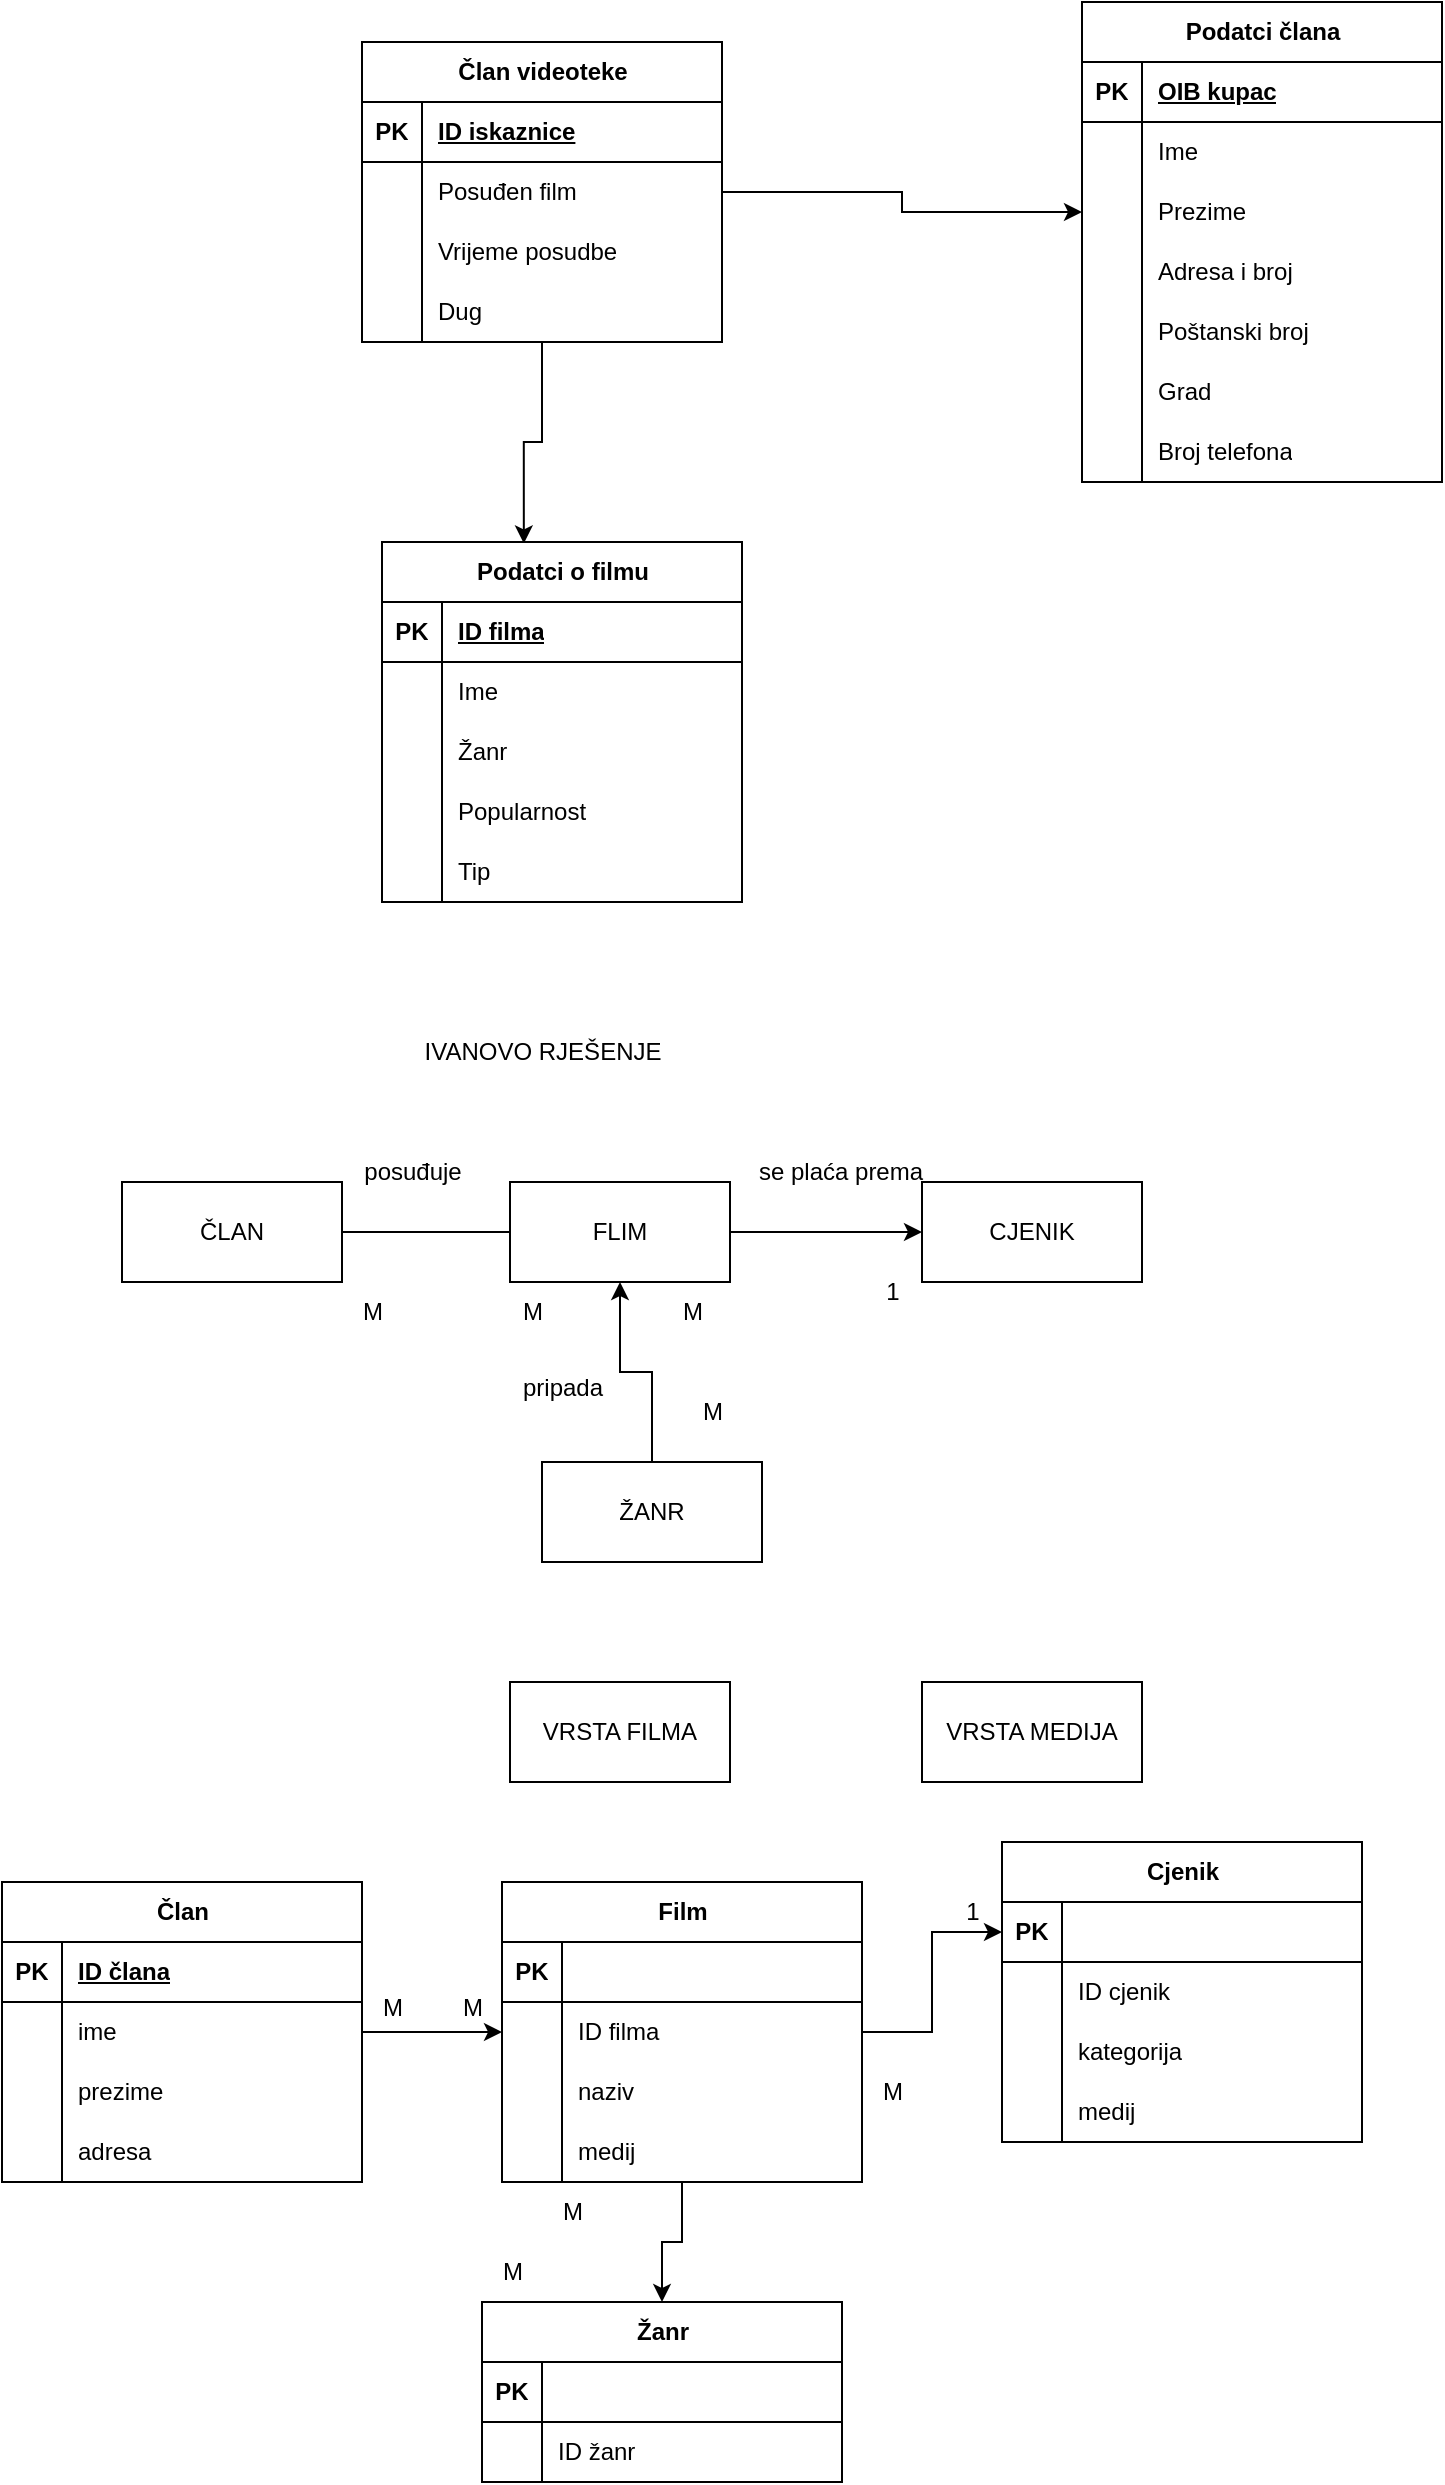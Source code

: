 <mxfile version="21.3.7" type="github">
  <diagram name="Page-1" id="QDUqZOJSPmUuo3ztOlQg">
    <mxGraphModel dx="767" dy="439" grid="1" gridSize="10" guides="1" tooltips="1" connect="1" arrows="1" fold="1" page="1" pageScale="1" pageWidth="827" pageHeight="1169" math="0" shadow="0">
      <root>
        <mxCell id="0" />
        <mxCell id="1" parent="0" />
        <mxCell id="YMkVTFS-3yb3LHmvySso-59" style="edgeStyle=orthogonalEdgeStyle;rounded=0;orthogonalLoop=1;jettySize=auto;html=1;entryX=0.394;entryY=0.004;entryDx=0;entryDy=0;entryPerimeter=0;" edge="1" parent="1" source="YMkVTFS-3yb3LHmvySso-1" target="YMkVTFS-3yb3LHmvySso-37">
          <mxGeometry relative="1" as="geometry" />
        </mxCell>
        <mxCell id="YMkVTFS-3yb3LHmvySso-1" value="Član videoteke" style="shape=table;startSize=30;container=1;collapsible=1;childLayout=tableLayout;fixedRows=1;rowLines=0;fontStyle=1;align=center;resizeLast=1;html=1;" vertex="1" parent="1">
          <mxGeometry x="230" y="50" width="180" height="150" as="geometry" />
        </mxCell>
        <mxCell id="YMkVTFS-3yb3LHmvySso-2" value="" style="shape=tableRow;horizontal=0;startSize=0;swimlaneHead=0;swimlaneBody=0;fillColor=none;collapsible=0;dropTarget=0;points=[[0,0.5],[1,0.5]];portConstraint=eastwest;top=0;left=0;right=0;bottom=1;" vertex="1" parent="YMkVTFS-3yb3LHmvySso-1">
          <mxGeometry y="30" width="180" height="30" as="geometry" />
        </mxCell>
        <mxCell id="YMkVTFS-3yb3LHmvySso-3" value="PK" style="shape=partialRectangle;connectable=0;fillColor=none;top=0;left=0;bottom=0;right=0;fontStyle=1;overflow=hidden;whiteSpace=wrap;html=1;" vertex="1" parent="YMkVTFS-3yb3LHmvySso-2">
          <mxGeometry width="30" height="30" as="geometry">
            <mxRectangle width="30" height="30" as="alternateBounds" />
          </mxGeometry>
        </mxCell>
        <mxCell id="YMkVTFS-3yb3LHmvySso-4" value="ID iskaznice" style="shape=partialRectangle;connectable=0;fillColor=none;top=0;left=0;bottom=0;right=0;align=left;spacingLeft=6;fontStyle=5;overflow=hidden;whiteSpace=wrap;html=1;" vertex="1" parent="YMkVTFS-3yb3LHmvySso-2">
          <mxGeometry x="30" width="150" height="30" as="geometry">
            <mxRectangle width="150" height="30" as="alternateBounds" />
          </mxGeometry>
        </mxCell>
        <mxCell id="YMkVTFS-3yb3LHmvySso-5" value="" style="shape=tableRow;horizontal=0;startSize=0;swimlaneHead=0;swimlaneBody=0;fillColor=none;collapsible=0;dropTarget=0;points=[[0,0.5],[1,0.5]];portConstraint=eastwest;top=0;left=0;right=0;bottom=0;" vertex="1" parent="YMkVTFS-3yb3LHmvySso-1">
          <mxGeometry y="60" width="180" height="30" as="geometry" />
        </mxCell>
        <mxCell id="YMkVTFS-3yb3LHmvySso-6" value="" style="shape=partialRectangle;connectable=0;fillColor=none;top=0;left=0;bottom=0;right=0;editable=1;overflow=hidden;whiteSpace=wrap;html=1;" vertex="1" parent="YMkVTFS-3yb3LHmvySso-5">
          <mxGeometry width="30" height="30" as="geometry">
            <mxRectangle width="30" height="30" as="alternateBounds" />
          </mxGeometry>
        </mxCell>
        <mxCell id="YMkVTFS-3yb3LHmvySso-7" value="Posuđen film" style="shape=partialRectangle;connectable=0;fillColor=none;top=0;left=0;bottom=0;right=0;align=left;spacingLeft=6;overflow=hidden;whiteSpace=wrap;html=1;" vertex="1" parent="YMkVTFS-3yb3LHmvySso-5">
          <mxGeometry x="30" width="150" height="30" as="geometry">
            <mxRectangle width="150" height="30" as="alternateBounds" />
          </mxGeometry>
        </mxCell>
        <mxCell id="YMkVTFS-3yb3LHmvySso-8" value="" style="shape=tableRow;horizontal=0;startSize=0;swimlaneHead=0;swimlaneBody=0;fillColor=none;collapsible=0;dropTarget=0;points=[[0,0.5],[1,0.5]];portConstraint=eastwest;top=0;left=0;right=0;bottom=0;" vertex="1" parent="YMkVTFS-3yb3LHmvySso-1">
          <mxGeometry y="90" width="180" height="30" as="geometry" />
        </mxCell>
        <mxCell id="YMkVTFS-3yb3LHmvySso-9" value="" style="shape=partialRectangle;connectable=0;fillColor=none;top=0;left=0;bottom=0;right=0;editable=1;overflow=hidden;whiteSpace=wrap;html=1;" vertex="1" parent="YMkVTFS-3yb3LHmvySso-8">
          <mxGeometry width="30" height="30" as="geometry">
            <mxRectangle width="30" height="30" as="alternateBounds" />
          </mxGeometry>
        </mxCell>
        <mxCell id="YMkVTFS-3yb3LHmvySso-10" value="Vrijeme posudbe" style="shape=partialRectangle;connectable=0;fillColor=none;top=0;left=0;bottom=0;right=0;align=left;spacingLeft=6;overflow=hidden;whiteSpace=wrap;html=1;" vertex="1" parent="YMkVTFS-3yb3LHmvySso-8">
          <mxGeometry x="30" width="150" height="30" as="geometry">
            <mxRectangle width="150" height="30" as="alternateBounds" />
          </mxGeometry>
        </mxCell>
        <mxCell id="YMkVTFS-3yb3LHmvySso-11" value="" style="shape=tableRow;horizontal=0;startSize=0;swimlaneHead=0;swimlaneBody=0;fillColor=none;collapsible=0;dropTarget=0;points=[[0,0.5],[1,0.5]];portConstraint=eastwest;top=0;left=0;right=0;bottom=0;" vertex="1" parent="YMkVTFS-3yb3LHmvySso-1">
          <mxGeometry y="120" width="180" height="30" as="geometry" />
        </mxCell>
        <mxCell id="YMkVTFS-3yb3LHmvySso-12" value="" style="shape=partialRectangle;connectable=0;fillColor=none;top=0;left=0;bottom=0;right=0;editable=1;overflow=hidden;whiteSpace=wrap;html=1;" vertex="1" parent="YMkVTFS-3yb3LHmvySso-11">
          <mxGeometry width="30" height="30" as="geometry">
            <mxRectangle width="30" height="30" as="alternateBounds" />
          </mxGeometry>
        </mxCell>
        <mxCell id="YMkVTFS-3yb3LHmvySso-13" value="Dug" style="shape=partialRectangle;connectable=0;fillColor=none;top=0;left=0;bottom=0;right=0;align=left;spacingLeft=6;overflow=hidden;whiteSpace=wrap;html=1;" vertex="1" parent="YMkVTFS-3yb3LHmvySso-11">
          <mxGeometry x="30" width="150" height="30" as="geometry">
            <mxRectangle width="150" height="30" as="alternateBounds" />
          </mxGeometry>
        </mxCell>
        <mxCell id="YMkVTFS-3yb3LHmvySso-14" value="Podatci člana" style="shape=table;startSize=30;container=1;collapsible=1;childLayout=tableLayout;fixedRows=1;rowLines=0;fontStyle=1;align=center;resizeLast=1;html=1;" vertex="1" parent="1">
          <mxGeometry x="590" y="30" width="180" height="240" as="geometry">
            <mxRectangle x="10" y="238" width="80" height="30" as="alternateBounds" />
          </mxGeometry>
        </mxCell>
        <mxCell id="YMkVTFS-3yb3LHmvySso-15" value="" style="shape=tableRow;horizontal=0;startSize=0;swimlaneHead=0;swimlaneBody=0;fillColor=none;collapsible=0;dropTarget=0;points=[[0,0.5],[1,0.5]];portConstraint=eastwest;top=0;left=0;right=0;bottom=1;" vertex="1" parent="YMkVTFS-3yb3LHmvySso-14">
          <mxGeometry y="30" width="180" height="30" as="geometry" />
        </mxCell>
        <mxCell id="YMkVTFS-3yb3LHmvySso-16" value="PK" style="shape=partialRectangle;connectable=0;fillColor=none;top=0;left=0;bottom=0;right=0;fontStyle=1;overflow=hidden;whiteSpace=wrap;html=1;" vertex="1" parent="YMkVTFS-3yb3LHmvySso-15">
          <mxGeometry width="30" height="30" as="geometry">
            <mxRectangle width="30" height="30" as="alternateBounds" />
          </mxGeometry>
        </mxCell>
        <mxCell id="YMkVTFS-3yb3LHmvySso-17" value="OIB kupac" style="shape=partialRectangle;connectable=0;fillColor=none;top=0;left=0;bottom=0;right=0;align=left;spacingLeft=6;fontStyle=5;overflow=hidden;whiteSpace=wrap;html=1;" vertex="1" parent="YMkVTFS-3yb3LHmvySso-15">
          <mxGeometry x="30" width="150" height="30" as="geometry">
            <mxRectangle width="150" height="30" as="alternateBounds" />
          </mxGeometry>
        </mxCell>
        <mxCell id="YMkVTFS-3yb3LHmvySso-18" value="" style="shape=tableRow;horizontal=0;startSize=0;swimlaneHead=0;swimlaneBody=0;fillColor=none;collapsible=0;dropTarget=0;points=[[0,0.5],[1,0.5]];portConstraint=eastwest;top=0;left=0;right=0;bottom=0;" vertex="1" parent="YMkVTFS-3yb3LHmvySso-14">
          <mxGeometry y="60" width="180" height="30" as="geometry" />
        </mxCell>
        <mxCell id="YMkVTFS-3yb3LHmvySso-19" value="" style="shape=partialRectangle;connectable=0;fillColor=none;top=0;left=0;bottom=0;right=0;editable=1;overflow=hidden;whiteSpace=wrap;html=1;" vertex="1" parent="YMkVTFS-3yb3LHmvySso-18">
          <mxGeometry width="30" height="30" as="geometry">
            <mxRectangle width="30" height="30" as="alternateBounds" />
          </mxGeometry>
        </mxCell>
        <mxCell id="YMkVTFS-3yb3LHmvySso-20" value="Ime" style="shape=partialRectangle;connectable=0;fillColor=none;top=0;left=0;bottom=0;right=0;align=left;spacingLeft=6;overflow=hidden;whiteSpace=wrap;html=1;" vertex="1" parent="YMkVTFS-3yb3LHmvySso-18">
          <mxGeometry x="30" width="150" height="30" as="geometry">
            <mxRectangle width="150" height="30" as="alternateBounds" />
          </mxGeometry>
        </mxCell>
        <mxCell id="YMkVTFS-3yb3LHmvySso-21" value="" style="shape=tableRow;horizontal=0;startSize=0;swimlaneHead=0;swimlaneBody=0;fillColor=none;collapsible=0;dropTarget=0;points=[[0,0.5],[1,0.5]];portConstraint=eastwest;top=0;left=0;right=0;bottom=0;" vertex="1" parent="YMkVTFS-3yb3LHmvySso-14">
          <mxGeometry y="90" width="180" height="30" as="geometry" />
        </mxCell>
        <mxCell id="YMkVTFS-3yb3LHmvySso-22" value="" style="shape=partialRectangle;connectable=0;fillColor=none;top=0;left=0;bottom=0;right=0;editable=1;overflow=hidden;whiteSpace=wrap;html=1;" vertex="1" parent="YMkVTFS-3yb3LHmvySso-21">
          <mxGeometry width="30" height="30" as="geometry">
            <mxRectangle width="30" height="30" as="alternateBounds" />
          </mxGeometry>
        </mxCell>
        <mxCell id="YMkVTFS-3yb3LHmvySso-23" value="Prezime" style="shape=partialRectangle;connectable=0;fillColor=none;top=0;left=0;bottom=0;right=0;align=left;spacingLeft=6;overflow=hidden;whiteSpace=wrap;html=1;" vertex="1" parent="YMkVTFS-3yb3LHmvySso-21">
          <mxGeometry x="30" width="150" height="30" as="geometry">
            <mxRectangle width="150" height="30" as="alternateBounds" />
          </mxGeometry>
        </mxCell>
        <mxCell id="YMkVTFS-3yb3LHmvySso-24" value="" style="shape=tableRow;horizontal=0;startSize=0;swimlaneHead=0;swimlaneBody=0;fillColor=none;collapsible=0;dropTarget=0;points=[[0,0.5],[1,0.5]];portConstraint=eastwest;top=0;left=0;right=0;bottom=0;" vertex="1" parent="YMkVTFS-3yb3LHmvySso-14">
          <mxGeometry y="120" width="180" height="30" as="geometry" />
        </mxCell>
        <mxCell id="YMkVTFS-3yb3LHmvySso-25" value="" style="shape=partialRectangle;connectable=0;fillColor=none;top=0;left=0;bottom=0;right=0;editable=1;overflow=hidden;whiteSpace=wrap;html=1;" vertex="1" parent="YMkVTFS-3yb3LHmvySso-24">
          <mxGeometry width="30" height="30" as="geometry">
            <mxRectangle width="30" height="30" as="alternateBounds" />
          </mxGeometry>
        </mxCell>
        <mxCell id="YMkVTFS-3yb3LHmvySso-26" value="&lt;div&gt;Adresa i broj&lt;/div&gt;" style="shape=partialRectangle;connectable=0;fillColor=none;top=0;left=0;bottom=0;right=0;align=left;spacingLeft=6;overflow=hidden;whiteSpace=wrap;html=1;" vertex="1" parent="YMkVTFS-3yb3LHmvySso-24">
          <mxGeometry x="30" width="150" height="30" as="geometry">
            <mxRectangle width="150" height="30" as="alternateBounds" />
          </mxGeometry>
        </mxCell>
        <mxCell id="YMkVTFS-3yb3LHmvySso-27" value="" style="shape=tableRow;horizontal=0;startSize=0;swimlaneHead=0;swimlaneBody=0;fillColor=none;collapsible=0;dropTarget=0;points=[[0,0.5],[1,0.5]];portConstraint=eastwest;top=0;left=0;right=0;bottom=0;" vertex="1" parent="YMkVTFS-3yb3LHmvySso-14">
          <mxGeometry y="150" width="180" height="30" as="geometry" />
        </mxCell>
        <mxCell id="YMkVTFS-3yb3LHmvySso-28" value="" style="shape=partialRectangle;connectable=0;fillColor=none;top=0;left=0;bottom=0;right=0;editable=1;overflow=hidden;whiteSpace=wrap;html=1;" vertex="1" parent="YMkVTFS-3yb3LHmvySso-27">
          <mxGeometry width="30" height="30" as="geometry">
            <mxRectangle width="30" height="30" as="alternateBounds" />
          </mxGeometry>
        </mxCell>
        <mxCell id="YMkVTFS-3yb3LHmvySso-29" value="Poštanski broj" style="shape=partialRectangle;connectable=0;fillColor=none;top=0;left=0;bottom=0;right=0;align=left;spacingLeft=6;overflow=hidden;whiteSpace=wrap;html=1;" vertex="1" parent="YMkVTFS-3yb3LHmvySso-27">
          <mxGeometry x="30" width="150" height="30" as="geometry">
            <mxRectangle width="150" height="30" as="alternateBounds" />
          </mxGeometry>
        </mxCell>
        <mxCell id="YMkVTFS-3yb3LHmvySso-30" value="" style="shape=tableRow;horizontal=0;startSize=0;swimlaneHead=0;swimlaneBody=0;fillColor=none;collapsible=0;dropTarget=0;points=[[0,0.5],[1,0.5]];portConstraint=eastwest;top=0;left=0;right=0;bottom=0;" vertex="1" parent="YMkVTFS-3yb3LHmvySso-14">
          <mxGeometry y="180" width="180" height="30" as="geometry" />
        </mxCell>
        <mxCell id="YMkVTFS-3yb3LHmvySso-31" value="" style="shape=partialRectangle;connectable=0;fillColor=none;top=0;left=0;bottom=0;right=0;editable=1;overflow=hidden;whiteSpace=wrap;html=1;" vertex="1" parent="YMkVTFS-3yb3LHmvySso-30">
          <mxGeometry width="30" height="30" as="geometry">
            <mxRectangle width="30" height="30" as="alternateBounds" />
          </mxGeometry>
        </mxCell>
        <mxCell id="YMkVTFS-3yb3LHmvySso-32" value="Grad" style="shape=partialRectangle;connectable=0;fillColor=none;top=0;left=0;bottom=0;right=0;align=left;spacingLeft=6;overflow=hidden;whiteSpace=wrap;html=1;" vertex="1" parent="YMkVTFS-3yb3LHmvySso-30">
          <mxGeometry x="30" width="150" height="30" as="geometry">
            <mxRectangle width="150" height="30" as="alternateBounds" />
          </mxGeometry>
        </mxCell>
        <mxCell id="YMkVTFS-3yb3LHmvySso-33" value="" style="shape=tableRow;horizontal=0;startSize=0;swimlaneHead=0;swimlaneBody=0;fillColor=none;collapsible=0;dropTarget=0;points=[[0,0.5],[1,0.5]];portConstraint=eastwest;top=0;left=0;right=0;bottom=0;" vertex="1" parent="YMkVTFS-3yb3LHmvySso-14">
          <mxGeometry y="210" width="180" height="30" as="geometry" />
        </mxCell>
        <mxCell id="YMkVTFS-3yb3LHmvySso-34" value="" style="shape=partialRectangle;connectable=0;fillColor=none;top=0;left=0;bottom=0;right=0;editable=1;overflow=hidden;whiteSpace=wrap;html=1;" vertex="1" parent="YMkVTFS-3yb3LHmvySso-33">
          <mxGeometry width="30" height="30" as="geometry">
            <mxRectangle width="30" height="30" as="alternateBounds" />
          </mxGeometry>
        </mxCell>
        <mxCell id="YMkVTFS-3yb3LHmvySso-35" value="Broj telefona" style="shape=partialRectangle;connectable=0;fillColor=none;top=0;left=0;bottom=0;right=0;align=left;spacingLeft=6;overflow=hidden;whiteSpace=wrap;html=1;" vertex="1" parent="YMkVTFS-3yb3LHmvySso-33">
          <mxGeometry x="30" width="150" height="30" as="geometry">
            <mxRectangle width="150" height="30" as="alternateBounds" />
          </mxGeometry>
        </mxCell>
        <mxCell id="YMkVTFS-3yb3LHmvySso-36" style="edgeStyle=orthogonalEdgeStyle;rounded=0;orthogonalLoop=1;jettySize=auto;html=1;entryX=0;entryY=0.5;entryDx=0;entryDy=0;" edge="1" parent="1" source="YMkVTFS-3yb3LHmvySso-5" target="YMkVTFS-3yb3LHmvySso-21">
          <mxGeometry relative="1" as="geometry" />
        </mxCell>
        <mxCell id="YMkVTFS-3yb3LHmvySso-37" value="Podatci o filmu" style="shape=table;startSize=30;container=1;collapsible=1;childLayout=tableLayout;fixedRows=1;rowLines=0;fontStyle=1;align=center;resizeLast=1;html=1;" vertex="1" parent="1">
          <mxGeometry x="240" y="300" width="180" height="180" as="geometry">
            <mxRectangle x="10" y="238" width="80" height="30" as="alternateBounds" />
          </mxGeometry>
        </mxCell>
        <mxCell id="YMkVTFS-3yb3LHmvySso-38" value="" style="shape=tableRow;horizontal=0;startSize=0;swimlaneHead=0;swimlaneBody=0;fillColor=none;collapsible=0;dropTarget=0;points=[[0,0.5],[1,0.5]];portConstraint=eastwest;top=0;left=0;right=0;bottom=1;" vertex="1" parent="YMkVTFS-3yb3LHmvySso-37">
          <mxGeometry y="30" width="180" height="30" as="geometry" />
        </mxCell>
        <mxCell id="YMkVTFS-3yb3LHmvySso-39" value="PK" style="shape=partialRectangle;connectable=0;fillColor=none;top=0;left=0;bottom=0;right=0;fontStyle=1;overflow=hidden;whiteSpace=wrap;html=1;" vertex="1" parent="YMkVTFS-3yb3LHmvySso-38">
          <mxGeometry width="30" height="30" as="geometry">
            <mxRectangle width="30" height="30" as="alternateBounds" />
          </mxGeometry>
        </mxCell>
        <mxCell id="YMkVTFS-3yb3LHmvySso-40" value="ID filma" style="shape=partialRectangle;connectable=0;fillColor=none;top=0;left=0;bottom=0;right=0;align=left;spacingLeft=6;fontStyle=5;overflow=hidden;whiteSpace=wrap;html=1;" vertex="1" parent="YMkVTFS-3yb3LHmvySso-38">
          <mxGeometry x="30" width="150" height="30" as="geometry">
            <mxRectangle width="150" height="30" as="alternateBounds" />
          </mxGeometry>
        </mxCell>
        <mxCell id="YMkVTFS-3yb3LHmvySso-41" value="" style="shape=tableRow;horizontal=0;startSize=0;swimlaneHead=0;swimlaneBody=0;fillColor=none;collapsible=0;dropTarget=0;points=[[0,0.5],[1,0.5]];portConstraint=eastwest;top=0;left=0;right=0;bottom=0;" vertex="1" parent="YMkVTFS-3yb3LHmvySso-37">
          <mxGeometry y="60" width="180" height="30" as="geometry" />
        </mxCell>
        <mxCell id="YMkVTFS-3yb3LHmvySso-42" value="" style="shape=partialRectangle;connectable=0;fillColor=none;top=0;left=0;bottom=0;right=0;editable=1;overflow=hidden;whiteSpace=wrap;html=1;" vertex="1" parent="YMkVTFS-3yb3LHmvySso-41">
          <mxGeometry width="30" height="30" as="geometry">
            <mxRectangle width="30" height="30" as="alternateBounds" />
          </mxGeometry>
        </mxCell>
        <mxCell id="YMkVTFS-3yb3LHmvySso-43" value="Ime" style="shape=partialRectangle;connectable=0;fillColor=none;top=0;left=0;bottom=0;right=0;align=left;spacingLeft=6;overflow=hidden;whiteSpace=wrap;html=1;" vertex="1" parent="YMkVTFS-3yb3LHmvySso-41">
          <mxGeometry x="30" width="150" height="30" as="geometry">
            <mxRectangle width="150" height="30" as="alternateBounds" />
          </mxGeometry>
        </mxCell>
        <mxCell id="YMkVTFS-3yb3LHmvySso-44" value="" style="shape=tableRow;horizontal=0;startSize=0;swimlaneHead=0;swimlaneBody=0;fillColor=none;collapsible=0;dropTarget=0;points=[[0,0.5],[1,0.5]];portConstraint=eastwest;top=0;left=0;right=0;bottom=0;" vertex="1" parent="YMkVTFS-3yb3LHmvySso-37">
          <mxGeometry y="90" width="180" height="30" as="geometry" />
        </mxCell>
        <mxCell id="YMkVTFS-3yb3LHmvySso-45" value="" style="shape=partialRectangle;connectable=0;fillColor=none;top=0;left=0;bottom=0;right=0;editable=1;overflow=hidden;whiteSpace=wrap;html=1;" vertex="1" parent="YMkVTFS-3yb3LHmvySso-44">
          <mxGeometry width="30" height="30" as="geometry">
            <mxRectangle width="30" height="30" as="alternateBounds" />
          </mxGeometry>
        </mxCell>
        <mxCell id="YMkVTFS-3yb3LHmvySso-46" value="Žanr" style="shape=partialRectangle;connectable=0;fillColor=none;top=0;left=0;bottom=0;right=0;align=left;spacingLeft=6;overflow=hidden;whiteSpace=wrap;html=1;" vertex="1" parent="YMkVTFS-3yb3LHmvySso-44">
          <mxGeometry x="30" width="150" height="30" as="geometry">
            <mxRectangle width="150" height="30" as="alternateBounds" />
          </mxGeometry>
        </mxCell>
        <mxCell id="YMkVTFS-3yb3LHmvySso-47" value="" style="shape=tableRow;horizontal=0;startSize=0;swimlaneHead=0;swimlaneBody=0;fillColor=none;collapsible=0;dropTarget=0;points=[[0,0.5],[1,0.5]];portConstraint=eastwest;top=0;left=0;right=0;bottom=0;" vertex="1" parent="YMkVTFS-3yb3LHmvySso-37">
          <mxGeometry y="120" width="180" height="30" as="geometry" />
        </mxCell>
        <mxCell id="YMkVTFS-3yb3LHmvySso-48" value="" style="shape=partialRectangle;connectable=0;fillColor=none;top=0;left=0;bottom=0;right=0;editable=1;overflow=hidden;whiteSpace=wrap;html=1;" vertex="1" parent="YMkVTFS-3yb3LHmvySso-47">
          <mxGeometry width="30" height="30" as="geometry">
            <mxRectangle width="30" height="30" as="alternateBounds" />
          </mxGeometry>
        </mxCell>
        <mxCell id="YMkVTFS-3yb3LHmvySso-49" value="&lt;div&gt;Popularnost&lt;/div&gt;" style="shape=partialRectangle;connectable=0;fillColor=none;top=0;left=0;bottom=0;right=0;align=left;spacingLeft=6;overflow=hidden;whiteSpace=wrap;html=1;" vertex="1" parent="YMkVTFS-3yb3LHmvySso-47">
          <mxGeometry x="30" width="150" height="30" as="geometry">
            <mxRectangle width="150" height="30" as="alternateBounds" />
          </mxGeometry>
        </mxCell>
        <mxCell id="YMkVTFS-3yb3LHmvySso-50" value="" style="shape=tableRow;horizontal=0;startSize=0;swimlaneHead=0;swimlaneBody=0;fillColor=none;collapsible=0;dropTarget=0;points=[[0,0.5],[1,0.5]];portConstraint=eastwest;top=0;left=0;right=0;bottom=0;" vertex="1" parent="YMkVTFS-3yb3LHmvySso-37">
          <mxGeometry y="150" width="180" height="30" as="geometry" />
        </mxCell>
        <mxCell id="YMkVTFS-3yb3LHmvySso-51" value="" style="shape=partialRectangle;connectable=0;fillColor=none;top=0;left=0;bottom=0;right=0;editable=1;overflow=hidden;whiteSpace=wrap;html=1;" vertex="1" parent="YMkVTFS-3yb3LHmvySso-50">
          <mxGeometry width="30" height="30" as="geometry">
            <mxRectangle width="30" height="30" as="alternateBounds" />
          </mxGeometry>
        </mxCell>
        <mxCell id="YMkVTFS-3yb3LHmvySso-52" value="Tip" style="shape=partialRectangle;connectable=0;fillColor=none;top=0;left=0;bottom=0;right=0;align=left;spacingLeft=6;overflow=hidden;whiteSpace=wrap;html=1;" vertex="1" parent="YMkVTFS-3yb3LHmvySso-50">
          <mxGeometry x="30" width="150" height="30" as="geometry">
            <mxRectangle width="150" height="30" as="alternateBounds" />
          </mxGeometry>
        </mxCell>
        <mxCell id="YMkVTFS-3yb3LHmvySso-80" style="edgeStyle=orthogonalEdgeStyle;rounded=0;orthogonalLoop=1;jettySize=auto;html=1;exitX=1;exitY=0.5;exitDx=0;exitDy=0;entryX=0;entryY=0.5;entryDx=0;entryDy=0;strokeColor=default;endArrow=none;endFill=0;" edge="1" parent="1" source="YMkVTFS-3yb3LHmvySso-73" target="YMkVTFS-3yb3LHmvySso-74">
          <mxGeometry relative="1" as="geometry" />
        </mxCell>
        <mxCell id="YMkVTFS-3yb3LHmvySso-73" value="ČLAN" style="html=1;whiteSpace=wrap;" vertex="1" parent="1">
          <mxGeometry x="110" y="620" width="110" height="50" as="geometry" />
        </mxCell>
        <mxCell id="YMkVTFS-3yb3LHmvySso-99" style="edgeStyle=orthogonalEdgeStyle;rounded=0;orthogonalLoop=1;jettySize=auto;html=1;exitX=1;exitY=0.5;exitDx=0;exitDy=0;entryX=0;entryY=0.5;entryDx=0;entryDy=0;" edge="1" parent="1" source="YMkVTFS-3yb3LHmvySso-74" target="YMkVTFS-3yb3LHmvySso-76">
          <mxGeometry relative="1" as="geometry" />
        </mxCell>
        <mxCell id="YMkVTFS-3yb3LHmvySso-74" value="FLIM" style="html=1;whiteSpace=wrap;" vertex="1" parent="1">
          <mxGeometry x="304" y="620" width="110" height="50" as="geometry" />
        </mxCell>
        <mxCell id="YMkVTFS-3yb3LHmvySso-102" style="edgeStyle=orthogonalEdgeStyle;rounded=0;orthogonalLoop=1;jettySize=auto;html=1;entryX=0.5;entryY=1;entryDx=0;entryDy=0;" edge="1" parent="1" source="YMkVTFS-3yb3LHmvySso-75" target="YMkVTFS-3yb3LHmvySso-74">
          <mxGeometry relative="1" as="geometry" />
        </mxCell>
        <mxCell id="YMkVTFS-3yb3LHmvySso-75" value="ŽANR" style="html=1;whiteSpace=wrap;" vertex="1" parent="1">
          <mxGeometry x="320" y="760" width="110" height="50" as="geometry" />
        </mxCell>
        <mxCell id="YMkVTFS-3yb3LHmvySso-76" value="CJENIK" style="html=1;whiteSpace=wrap;" vertex="1" parent="1">
          <mxGeometry x="510" y="620" width="110" height="50" as="geometry" />
        </mxCell>
        <mxCell id="YMkVTFS-3yb3LHmvySso-77" value="IVANOVO RJEŠENJE" style="text;html=1;align=center;verticalAlign=middle;resizable=0;points=[];autosize=1;strokeColor=none;fillColor=none;" vertex="1" parent="1">
          <mxGeometry x="250" y="540" width="140" height="30" as="geometry" />
        </mxCell>
        <mxCell id="YMkVTFS-3yb3LHmvySso-78" value="VRSTA FILMA" style="html=1;whiteSpace=wrap;" vertex="1" parent="1">
          <mxGeometry x="304" y="870" width="110" height="50" as="geometry" />
        </mxCell>
        <mxCell id="YMkVTFS-3yb3LHmvySso-79" value="VRSTA MEDIJA" style="html=1;whiteSpace=wrap;" vertex="1" parent="1">
          <mxGeometry x="510" y="870" width="110" height="50" as="geometry" />
        </mxCell>
        <mxCell id="YMkVTFS-3yb3LHmvySso-81" value="posuđuje" style="text;html=1;align=center;verticalAlign=middle;resizable=0;points=[];autosize=1;strokeColor=none;fillColor=none;" vertex="1" parent="1">
          <mxGeometry x="220" y="600" width="70" height="30" as="geometry" />
        </mxCell>
        <mxCell id="YMkVTFS-3yb3LHmvySso-83" value="M" style="text;html=1;align=center;verticalAlign=middle;resizable=0;points=[];autosize=1;strokeColor=none;fillColor=none;" vertex="1" parent="1">
          <mxGeometry x="300" y="670" width="30" height="30" as="geometry" />
        </mxCell>
        <mxCell id="YMkVTFS-3yb3LHmvySso-85" value="M" style="text;html=1;align=center;verticalAlign=middle;resizable=0;points=[];autosize=1;strokeColor=none;fillColor=none;" vertex="1" parent="1">
          <mxGeometry x="220" y="670" width="30" height="30" as="geometry" />
        </mxCell>
        <mxCell id="YMkVTFS-3yb3LHmvySso-100" value="se plaća prema" style="text;html=1;align=center;verticalAlign=middle;resizable=0;points=[];autosize=1;strokeColor=none;fillColor=none;" vertex="1" parent="1">
          <mxGeometry x="414" y="600" width="110" height="30" as="geometry" />
        </mxCell>
        <mxCell id="YMkVTFS-3yb3LHmvySso-101" value="1" style="text;html=1;align=center;verticalAlign=middle;resizable=0;points=[];autosize=1;strokeColor=none;fillColor=none;" vertex="1" parent="1">
          <mxGeometry x="480" y="660" width="30" height="30" as="geometry" />
        </mxCell>
        <mxCell id="YMkVTFS-3yb3LHmvySso-103" value="M" style="text;html=1;align=center;verticalAlign=middle;resizable=0;points=[];autosize=1;strokeColor=none;fillColor=none;" vertex="1" parent="1">
          <mxGeometry x="390" y="720" width="30" height="30" as="geometry" />
        </mxCell>
        <mxCell id="YMkVTFS-3yb3LHmvySso-104" value="M" style="text;html=1;align=center;verticalAlign=middle;resizable=0;points=[];autosize=1;strokeColor=none;fillColor=none;" vertex="1" parent="1">
          <mxGeometry x="380" y="670" width="30" height="30" as="geometry" />
        </mxCell>
        <mxCell id="YMkVTFS-3yb3LHmvySso-105" value="pripada" style="text;html=1;align=center;verticalAlign=middle;resizable=0;points=[];autosize=1;strokeColor=none;fillColor=none;" vertex="1" parent="1">
          <mxGeometry x="300" y="708" width="60" height="30" as="geometry" />
        </mxCell>
        <mxCell id="YMkVTFS-3yb3LHmvySso-132" style="edgeStyle=orthogonalEdgeStyle;rounded=0;orthogonalLoop=1;jettySize=auto;html=1;entryX=0;entryY=0.5;entryDx=0;entryDy=0;" edge="1" parent="1" source="YMkVTFS-3yb3LHmvySso-106" target="YMkVTFS-3yb3LHmvySso-123">
          <mxGeometry relative="1" as="geometry" />
        </mxCell>
        <mxCell id="YMkVTFS-3yb3LHmvySso-106" value="Član" style="shape=table;startSize=30;container=1;collapsible=1;childLayout=tableLayout;fixedRows=1;rowLines=0;fontStyle=1;align=center;resizeLast=1;html=1;" vertex="1" parent="1">
          <mxGeometry x="50" y="970" width="180" height="150" as="geometry" />
        </mxCell>
        <mxCell id="YMkVTFS-3yb3LHmvySso-107" value="" style="shape=tableRow;horizontal=0;startSize=0;swimlaneHead=0;swimlaneBody=0;fillColor=none;collapsible=0;dropTarget=0;points=[[0,0.5],[1,0.5]];portConstraint=eastwest;top=0;left=0;right=0;bottom=1;" vertex="1" parent="YMkVTFS-3yb3LHmvySso-106">
          <mxGeometry y="30" width="180" height="30" as="geometry" />
        </mxCell>
        <mxCell id="YMkVTFS-3yb3LHmvySso-108" value="PK" style="shape=partialRectangle;connectable=0;fillColor=none;top=0;left=0;bottom=0;right=0;fontStyle=1;overflow=hidden;whiteSpace=wrap;html=1;" vertex="1" parent="YMkVTFS-3yb3LHmvySso-107">
          <mxGeometry width="30" height="30" as="geometry">
            <mxRectangle width="30" height="30" as="alternateBounds" />
          </mxGeometry>
        </mxCell>
        <mxCell id="YMkVTFS-3yb3LHmvySso-109" value="ID člana" style="shape=partialRectangle;connectable=0;fillColor=none;top=0;left=0;bottom=0;right=0;align=left;spacingLeft=6;fontStyle=5;overflow=hidden;whiteSpace=wrap;html=1;" vertex="1" parent="YMkVTFS-3yb3LHmvySso-107">
          <mxGeometry x="30" width="150" height="30" as="geometry">
            <mxRectangle width="150" height="30" as="alternateBounds" />
          </mxGeometry>
        </mxCell>
        <mxCell id="YMkVTFS-3yb3LHmvySso-110" value="" style="shape=tableRow;horizontal=0;startSize=0;swimlaneHead=0;swimlaneBody=0;fillColor=none;collapsible=0;dropTarget=0;points=[[0,0.5],[1,0.5]];portConstraint=eastwest;top=0;left=0;right=0;bottom=0;" vertex="1" parent="YMkVTFS-3yb3LHmvySso-106">
          <mxGeometry y="60" width="180" height="30" as="geometry" />
        </mxCell>
        <mxCell id="YMkVTFS-3yb3LHmvySso-111" value="" style="shape=partialRectangle;connectable=0;fillColor=none;top=0;left=0;bottom=0;right=0;editable=1;overflow=hidden;whiteSpace=wrap;html=1;" vertex="1" parent="YMkVTFS-3yb3LHmvySso-110">
          <mxGeometry width="30" height="30" as="geometry">
            <mxRectangle width="30" height="30" as="alternateBounds" />
          </mxGeometry>
        </mxCell>
        <mxCell id="YMkVTFS-3yb3LHmvySso-112" value="ime" style="shape=partialRectangle;connectable=0;fillColor=none;top=0;left=0;bottom=0;right=0;align=left;spacingLeft=6;overflow=hidden;whiteSpace=wrap;html=1;" vertex="1" parent="YMkVTFS-3yb3LHmvySso-110">
          <mxGeometry x="30" width="150" height="30" as="geometry">
            <mxRectangle width="150" height="30" as="alternateBounds" />
          </mxGeometry>
        </mxCell>
        <mxCell id="YMkVTFS-3yb3LHmvySso-113" value="" style="shape=tableRow;horizontal=0;startSize=0;swimlaneHead=0;swimlaneBody=0;fillColor=none;collapsible=0;dropTarget=0;points=[[0,0.5],[1,0.5]];portConstraint=eastwest;top=0;left=0;right=0;bottom=0;" vertex="1" parent="YMkVTFS-3yb3LHmvySso-106">
          <mxGeometry y="90" width="180" height="30" as="geometry" />
        </mxCell>
        <mxCell id="YMkVTFS-3yb3LHmvySso-114" value="" style="shape=partialRectangle;connectable=0;fillColor=none;top=0;left=0;bottom=0;right=0;editable=1;overflow=hidden;whiteSpace=wrap;html=1;" vertex="1" parent="YMkVTFS-3yb3LHmvySso-113">
          <mxGeometry width="30" height="30" as="geometry">
            <mxRectangle width="30" height="30" as="alternateBounds" />
          </mxGeometry>
        </mxCell>
        <mxCell id="YMkVTFS-3yb3LHmvySso-115" value="prezime" style="shape=partialRectangle;connectable=0;fillColor=none;top=0;left=0;bottom=0;right=0;align=left;spacingLeft=6;overflow=hidden;whiteSpace=wrap;html=1;" vertex="1" parent="YMkVTFS-3yb3LHmvySso-113">
          <mxGeometry x="30" width="150" height="30" as="geometry">
            <mxRectangle width="150" height="30" as="alternateBounds" />
          </mxGeometry>
        </mxCell>
        <mxCell id="YMkVTFS-3yb3LHmvySso-116" value="" style="shape=tableRow;horizontal=0;startSize=0;swimlaneHead=0;swimlaneBody=0;fillColor=none;collapsible=0;dropTarget=0;points=[[0,0.5],[1,0.5]];portConstraint=eastwest;top=0;left=0;right=0;bottom=0;" vertex="1" parent="YMkVTFS-3yb3LHmvySso-106">
          <mxGeometry y="120" width="180" height="30" as="geometry" />
        </mxCell>
        <mxCell id="YMkVTFS-3yb3LHmvySso-117" value="" style="shape=partialRectangle;connectable=0;fillColor=none;top=0;left=0;bottom=0;right=0;editable=1;overflow=hidden;whiteSpace=wrap;html=1;" vertex="1" parent="YMkVTFS-3yb3LHmvySso-116">
          <mxGeometry width="30" height="30" as="geometry">
            <mxRectangle width="30" height="30" as="alternateBounds" />
          </mxGeometry>
        </mxCell>
        <mxCell id="YMkVTFS-3yb3LHmvySso-118" value="adresa" style="shape=partialRectangle;connectable=0;fillColor=none;top=0;left=0;bottom=0;right=0;align=left;spacingLeft=6;overflow=hidden;whiteSpace=wrap;html=1;" vertex="1" parent="YMkVTFS-3yb3LHmvySso-116">
          <mxGeometry x="30" width="150" height="30" as="geometry">
            <mxRectangle width="150" height="30" as="alternateBounds" />
          </mxGeometry>
        </mxCell>
        <mxCell id="YMkVTFS-3yb3LHmvySso-148" style="edgeStyle=orthogonalEdgeStyle;rounded=0;orthogonalLoop=1;jettySize=auto;html=1;" edge="1" parent="1" source="YMkVTFS-3yb3LHmvySso-119" target="YMkVTFS-3yb3LHmvySso-136">
          <mxGeometry relative="1" as="geometry" />
        </mxCell>
        <mxCell id="YMkVTFS-3yb3LHmvySso-162" style="edgeStyle=orthogonalEdgeStyle;rounded=0;orthogonalLoop=1;jettySize=auto;html=1;entryX=0.5;entryY=0;entryDx=0;entryDy=0;" edge="1" parent="1" source="YMkVTFS-3yb3LHmvySso-119" target="YMkVTFS-3yb3LHmvySso-149">
          <mxGeometry relative="1" as="geometry" />
        </mxCell>
        <mxCell id="YMkVTFS-3yb3LHmvySso-119" value="Film" style="shape=table;startSize=30;container=1;collapsible=1;childLayout=tableLayout;fixedRows=1;rowLines=0;fontStyle=1;align=center;resizeLast=1;html=1;" vertex="1" parent="1">
          <mxGeometry x="300" y="970" width="180" height="150" as="geometry" />
        </mxCell>
        <mxCell id="YMkVTFS-3yb3LHmvySso-120" value="" style="shape=tableRow;horizontal=0;startSize=0;swimlaneHead=0;swimlaneBody=0;fillColor=none;collapsible=0;dropTarget=0;points=[[0,0.5],[1,0.5]];portConstraint=eastwest;top=0;left=0;right=0;bottom=1;" vertex="1" parent="YMkVTFS-3yb3LHmvySso-119">
          <mxGeometry y="30" width="180" height="30" as="geometry" />
        </mxCell>
        <mxCell id="YMkVTFS-3yb3LHmvySso-121" value="PK" style="shape=partialRectangle;connectable=0;fillColor=none;top=0;left=0;bottom=0;right=0;fontStyle=1;overflow=hidden;whiteSpace=wrap;html=1;" vertex="1" parent="YMkVTFS-3yb3LHmvySso-120">
          <mxGeometry width="30" height="30" as="geometry">
            <mxRectangle width="30" height="30" as="alternateBounds" />
          </mxGeometry>
        </mxCell>
        <mxCell id="YMkVTFS-3yb3LHmvySso-122" value="" style="shape=partialRectangle;connectable=0;fillColor=none;top=0;left=0;bottom=0;right=0;align=left;spacingLeft=6;fontStyle=5;overflow=hidden;whiteSpace=wrap;html=1;" vertex="1" parent="YMkVTFS-3yb3LHmvySso-120">
          <mxGeometry x="30" width="150" height="30" as="geometry">
            <mxRectangle width="150" height="30" as="alternateBounds" />
          </mxGeometry>
        </mxCell>
        <mxCell id="YMkVTFS-3yb3LHmvySso-123" value="" style="shape=tableRow;horizontal=0;startSize=0;swimlaneHead=0;swimlaneBody=0;fillColor=none;collapsible=0;dropTarget=0;points=[[0,0.5],[1,0.5]];portConstraint=eastwest;top=0;left=0;right=0;bottom=0;" vertex="1" parent="YMkVTFS-3yb3LHmvySso-119">
          <mxGeometry y="60" width="180" height="30" as="geometry" />
        </mxCell>
        <mxCell id="YMkVTFS-3yb3LHmvySso-124" value="" style="shape=partialRectangle;connectable=0;fillColor=none;top=0;left=0;bottom=0;right=0;editable=1;overflow=hidden;whiteSpace=wrap;html=1;" vertex="1" parent="YMkVTFS-3yb3LHmvySso-123">
          <mxGeometry width="30" height="30" as="geometry">
            <mxRectangle width="30" height="30" as="alternateBounds" />
          </mxGeometry>
        </mxCell>
        <mxCell id="YMkVTFS-3yb3LHmvySso-125" value="ID filma" style="shape=partialRectangle;connectable=0;fillColor=none;top=0;left=0;bottom=0;right=0;align=left;spacingLeft=6;overflow=hidden;whiteSpace=wrap;html=1;" vertex="1" parent="YMkVTFS-3yb3LHmvySso-123">
          <mxGeometry x="30" width="150" height="30" as="geometry">
            <mxRectangle width="150" height="30" as="alternateBounds" />
          </mxGeometry>
        </mxCell>
        <mxCell id="YMkVTFS-3yb3LHmvySso-126" value="" style="shape=tableRow;horizontal=0;startSize=0;swimlaneHead=0;swimlaneBody=0;fillColor=none;collapsible=0;dropTarget=0;points=[[0,0.5],[1,0.5]];portConstraint=eastwest;top=0;left=0;right=0;bottom=0;" vertex="1" parent="YMkVTFS-3yb3LHmvySso-119">
          <mxGeometry y="90" width="180" height="30" as="geometry" />
        </mxCell>
        <mxCell id="YMkVTFS-3yb3LHmvySso-127" value="" style="shape=partialRectangle;connectable=0;fillColor=none;top=0;left=0;bottom=0;right=0;editable=1;overflow=hidden;whiteSpace=wrap;html=1;" vertex="1" parent="YMkVTFS-3yb3LHmvySso-126">
          <mxGeometry width="30" height="30" as="geometry">
            <mxRectangle width="30" height="30" as="alternateBounds" />
          </mxGeometry>
        </mxCell>
        <mxCell id="YMkVTFS-3yb3LHmvySso-128" value="naziv" style="shape=partialRectangle;connectable=0;fillColor=none;top=0;left=0;bottom=0;right=0;align=left;spacingLeft=6;overflow=hidden;whiteSpace=wrap;html=1;" vertex="1" parent="YMkVTFS-3yb3LHmvySso-126">
          <mxGeometry x="30" width="150" height="30" as="geometry">
            <mxRectangle width="150" height="30" as="alternateBounds" />
          </mxGeometry>
        </mxCell>
        <mxCell id="YMkVTFS-3yb3LHmvySso-129" value="" style="shape=tableRow;horizontal=0;startSize=0;swimlaneHead=0;swimlaneBody=0;fillColor=none;collapsible=0;dropTarget=0;points=[[0,0.5],[1,0.5]];portConstraint=eastwest;top=0;left=0;right=0;bottom=0;" vertex="1" parent="YMkVTFS-3yb3LHmvySso-119">
          <mxGeometry y="120" width="180" height="30" as="geometry" />
        </mxCell>
        <mxCell id="YMkVTFS-3yb3LHmvySso-130" value="" style="shape=partialRectangle;connectable=0;fillColor=none;top=0;left=0;bottom=0;right=0;editable=1;overflow=hidden;whiteSpace=wrap;html=1;" vertex="1" parent="YMkVTFS-3yb3LHmvySso-129">
          <mxGeometry width="30" height="30" as="geometry">
            <mxRectangle width="30" height="30" as="alternateBounds" />
          </mxGeometry>
        </mxCell>
        <mxCell id="YMkVTFS-3yb3LHmvySso-131" value="medij" style="shape=partialRectangle;connectable=0;fillColor=none;top=0;left=0;bottom=0;right=0;align=left;spacingLeft=6;overflow=hidden;whiteSpace=wrap;html=1;" vertex="1" parent="YMkVTFS-3yb3LHmvySso-129">
          <mxGeometry x="30" width="150" height="30" as="geometry">
            <mxRectangle width="150" height="30" as="alternateBounds" />
          </mxGeometry>
        </mxCell>
        <mxCell id="YMkVTFS-3yb3LHmvySso-133" value="M" style="text;html=1;align=center;verticalAlign=middle;resizable=0;points=[];autosize=1;strokeColor=none;fillColor=none;" vertex="1" parent="1">
          <mxGeometry x="230" y="1018" width="30" height="30" as="geometry" />
        </mxCell>
        <mxCell id="YMkVTFS-3yb3LHmvySso-134" value="M" style="text;html=1;align=center;verticalAlign=middle;resizable=0;points=[];autosize=1;strokeColor=none;fillColor=none;" vertex="1" parent="1">
          <mxGeometry x="270" y="1018" width="30" height="30" as="geometry" />
        </mxCell>
        <mxCell id="YMkVTFS-3yb3LHmvySso-135" value="Cjenik" style="shape=table;startSize=30;container=1;collapsible=1;childLayout=tableLayout;fixedRows=1;rowLines=0;fontStyle=1;align=center;resizeLast=1;html=1;" vertex="1" parent="1">
          <mxGeometry x="550" y="950" width="180" height="150" as="geometry" />
        </mxCell>
        <mxCell id="YMkVTFS-3yb3LHmvySso-136" value="" style="shape=tableRow;horizontal=0;startSize=0;swimlaneHead=0;swimlaneBody=0;fillColor=none;collapsible=0;dropTarget=0;points=[[0,0.5],[1,0.5]];portConstraint=eastwest;top=0;left=0;right=0;bottom=1;" vertex="1" parent="YMkVTFS-3yb3LHmvySso-135">
          <mxGeometry y="30" width="180" height="30" as="geometry" />
        </mxCell>
        <mxCell id="YMkVTFS-3yb3LHmvySso-137" value="PK" style="shape=partialRectangle;connectable=0;fillColor=none;top=0;left=0;bottom=0;right=0;fontStyle=1;overflow=hidden;whiteSpace=wrap;html=1;" vertex="1" parent="YMkVTFS-3yb3LHmvySso-136">
          <mxGeometry width="30" height="30" as="geometry">
            <mxRectangle width="30" height="30" as="alternateBounds" />
          </mxGeometry>
        </mxCell>
        <mxCell id="YMkVTFS-3yb3LHmvySso-138" value="" style="shape=partialRectangle;connectable=0;fillColor=none;top=0;left=0;bottom=0;right=0;align=left;spacingLeft=6;fontStyle=5;overflow=hidden;whiteSpace=wrap;html=1;" vertex="1" parent="YMkVTFS-3yb3LHmvySso-136">
          <mxGeometry x="30" width="150" height="30" as="geometry">
            <mxRectangle width="150" height="30" as="alternateBounds" />
          </mxGeometry>
        </mxCell>
        <mxCell id="YMkVTFS-3yb3LHmvySso-139" value="" style="shape=tableRow;horizontal=0;startSize=0;swimlaneHead=0;swimlaneBody=0;fillColor=none;collapsible=0;dropTarget=0;points=[[0,0.5],[1,0.5]];portConstraint=eastwest;top=0;left=0;right=0;bottom=0;" vertex="1" parent="YMkVTFS-3yb3LHmvySso-135">
          <mxGeometry y="60" width="180" height="30" as="geometry" />
        </mxCell>
        <mxCell id="YMkVTFS-3yb3LHmvySso-140" value="" style="shape=partialRectangle;connectable=0;fillColor=none;top=0;left=0;bottom=0;right=0;editable=1;overflow=hidden;whiteSpace=wrap;html=1;" vertex="1" parent="YMkVTFS-3yb3LHmvySso-139">
          <mxGeometry width="30" height="30" as="geometry">
            <mxRectangle width="30" height="30" as="alternateBounds" />
          </mxGeometry>
        </mxCell>
        <mxCell id="YMkVTFS-3yb3LHmvySso-141" value="ID cjenik" style="shape=partialRectangle;connectable=0;fillColor=none;top=0;left=0;bottom=0;right=0;align=left;spacingLeft=6;overflow=hidden;whiteSpace=wrap;html=1;" vertex="1" parent="YMkVTFS-3yb3LHmvySso-139">
          <mxGeometry x="30" width="150" height="30" as="geometry">
            <mxRectangle width="150" height="30" as="alternateBounds" />
          </mxGeometry>
        </mxCell>
        <mxCell id="YMkVTFS-3yb3LHmvySso-142" value="" style="shape=tableRow;horizontal=0;startSize=0;swimlaneHead=0;swimlaneBody=0;fillColor=none;collapsible=0;dropTarget=0;points=[[0,0.5],[1,0.5]];portConstraint=eastwest;top=0;left=0;right=0;bottom=0;" vertex="1" parent="YMkVTFS-3yb3LHmvySso-135">
          <mxGeometry y="90" width="180" height="30" as="geometry" />
        </mxCell>
        <mxCell id="YMkVTFS-3yb3LHmvySso-143" value="" style="shape=partialRectangle;connectable=0;fillColor=none;top=0;left=0;bottom=0;right=0;editable=1;overflow=hidden;whiteSpace=wrap;html=1;" vertex="1" parent="YMkVTFS-3yb3LHmvySso-142">
          <mxGeometry width="30" height="30" as="geometry">
            <mxRectangle width="30" height="30" as="alternateBounds" />
          </mxGeometry>
        </mxCell>
        <mxCell id="YMkVTFS-3yb3LHmvySso-144" value="kategorija" style="shape=partialRectangle;connectable=0;fillColor=none;top=0;left=0;bottom=0;right=0;align=left;spacingLeft=6;overflow=hidden;whiteSpace=wrap;html=1;" vertex="1" parent="YMkVTFS-3yb3LHmvySso-142">
          <mxGeometry x="30" width="150" height="30" as="geometry">
            <mxRectangle width="150" height="30" as="alternateBounds" />
          </mxGeometry>
        </mxCell>
        <mxCell id="YMkVTFS-3yb3LHmvySso-145" value="" style="shape=tableRow;horizontal=0;startSize=0;swimlaneHead=0;swimlaneBody=0;fillColor=none;collapsible=0;dropTarget=0;points=[[0,0.5],[1,0.5]];portConstraint=eastwest;top=0;left=0;right=0;bottom=0;" vertex="1" parent="YMkVTFS-3yb3LHmvySso-135">
          <mxGeometry y="120" width="180" height="30" as="geometry" />
        </mxCell>
        <mxCell id="YMkVTFS-3yb3LHmvySso-146" value="" style="shape=partialRectangle;connectable=0;fillColor=none;top=0;left=0;bottom=0;right=0;editable=1;overflow=hidden;whiteSpace=wrap;html=1;" vertex="1" parent="YMkVTFS-3yb3LHmvySso-145">
          <mxGeometry width="30" height="30" as="geometry">
            <mxRectangle width="30" height="30" as="alternateBounds" />
          </mxGeometry>
        </mxCell>
        <mxCell id="YMkVTFS-3yb3LHmvySso-147" value="medij" style="shape=partialRectangle;connectable=0;fillColor=none;top=0;left=0;bottom=0;right=0;align=left;spacingLeft=6;overflow=hidden;whiteSpace=wrap;html=1;" vertex="1" parent="YMkVTFS-3yb3LHmvySso-145">
          <mxGeometry x="30" width="150" height="30" as="geometry">
            <mxRectangle width="150" height="30" as="alternateBounds" />
          </mxGeometry>
        </mxCell>
        <mxCell id="YMkVTFS-3yb3LHmvySso-149" value="Žanr" style="shape=table;startSize=30;container=1;collapsible=1;childLayout=tableLayout;fixedRows=1;rowLines=0;fontStyle=1;align=center;resizeLast=1;html=1;" vertex="1" parent="1">
          <mxGeometry x="290" y="1180" width="180" height="90" as="geometry" />
        </mxCell>
        <mxCell id="YMkVTFS-3yb3LHmvySso-150" value="" style="shape=tableRow;horizontal=0;startSize=0;swimlaneHead=0;swimlaneBody=0;fillColor=none;collapsible=0;dropTarget=0;points=[[0,0.5],[1,0.5]];portConstraint=eastwest;top=0;left=0;right=0;bottom=1;" vertex="1" parent="YMkVTFS-3yb3LHmvySso-149">
          <mxGeometry y="30" width="180" height="30" as="geometry" />
        </mxCell>
        <mxCell id="YMkVTFS-3yb3LHmvySso-151" value="PK" style="shape=partialRectangle;connectable=0;fillColor=none;top=0;left=0;bottom=0;right=0;fontStyle=1;overflow=hidden;whiteSpace=wrap;html=1;" vertex="1" parent="YMkVTFS-3yb3LHmvySso-150">
          <mxGeometry width="30" height="30" as="geometry">
            <mxRectangle width="30" height="30" as="alternateBounds" />
          </mxGeometry>
        </mxCell>
        <mxCell id="YMkVTFS-3yb3LHmvySso-152" value="" style="shape=partialRectangle;connectable=0;fillColor=none;top=0;left=0;bottom=0;right=0;align=left;spacingLeft=6;fontStyle=5;overflow=hidden;whiteSpace=wrap;html=1;" vertex="1" parent="YMkVTFS-3yb3LHmvySso-150">
          <mxGeometry x="30" width="150" height="30" as="geometry">
            <mxRectangle width="150" height="30" as="alternateBounds" />
          </mxGeometry>
        </mxCell>
        <mxCell id="YMkVTFS-3yb3LHmvySso-153" value="" style="shape=tableRow;horizontal=0;startSize=0;swimlaneHead=0;swimlaneBody=0;fillColor=none;collapsible=0;dropTarget=0;points=[[0,0.5],[1,0.5]];portConstraint=eastwest;top=0;left=0;right=0;bottom=0;" vertex="1" parent="YMkVTFS-3yb3LHmvySso-149">
          <mxGeometry y="60" width="180" height="30" as="geometry" />
        </mxCell>
        <mxCell id="YMkVTFS-3yb3LHmvySso-154" value="" style="shape=partialRectangle;connectable=0;fillColor=none;top=0;left=0;bottom=0;right=0;editable=1;overflow=hidden;whiteSpace=wrap;html=1;" vertex="1" parent="YMkVTFS-3yb3LHmvySso-153">
          <mxGeometry width="30" height="30" as="geometry">
            <mxRectangle width="30" height="30" as="alternateBounds" />
          </mxGeometry>
        </mxCell>
        <mxCell id="YMkVTFS-3yb3LHmvySso-155" value="ID žanr" style="shape=partialRectangle;connectable=0;fillColor=none;top=0;left=0;bottom=0;right=0;align=left;spacingLeft=6;overflow=hidden;whiteSpace=wrap;html=1;" vertex="1" parent="YMkVTFS-3yb3LHmvySso-153">
          <mxGeometry x="30" width="150" height="30" as="geometry">
            <mxRectangle width="150" height="30" as="alternateBounds" />
          </mxGeometry>
        </mxCell>
        <mxCell id="YMkVTFS-3yb3LHmvySso-163" value="M" style="text;html=1;align=center;verticalAlign=middle;resizable=0;points=[];autosize=1;strokeColor=none;fillColor=none;" vertex="1" parent="1">
          <mxGeometry x="320" y="1120" width="30" height="30" as="geometry" />
        </mxCell>
        <mxCell id="YMkVTFS-3yb3LHmvySso-164" value="M" style="text;html=1;align=center;verticalAlign=middle;resizable=0;points=[];autosize=1;strokeColor=none;fillColor=none;" vertex="1" parent="1">
          <mxGeometry x="290" y="1150" width="30" height="30" as="geometry" />
        </mxCell>
        <mxCell id="YMkVTFS-3yb3LHmvySso-165" value="M" style="text;html=1;align=center;verticalAlign=middle;resizable=0;points=[];autosize=1;strokeColor=none;fillColor=none;" vertex="1" parent="1">
          <mxGeometry x="480" y="1060" width="30" height="30" as="geometry" />
        </mxCell>
        <mxCell id="YMkVTFS-3yb3LHmvySso-166" value="1" style="text;html=1;align=center;verticalAlign=middle;resizable=0;points=[];autosize=1;strokeColor=none;fillColor=none;" vertex="1" parent="1">
          <mxGeometry x="520" y="970" width="30" height="30" as="geometry" />
        </mxCell>
      </root>
    </mxGraphModel>
  </diagram>
</mxfile>

